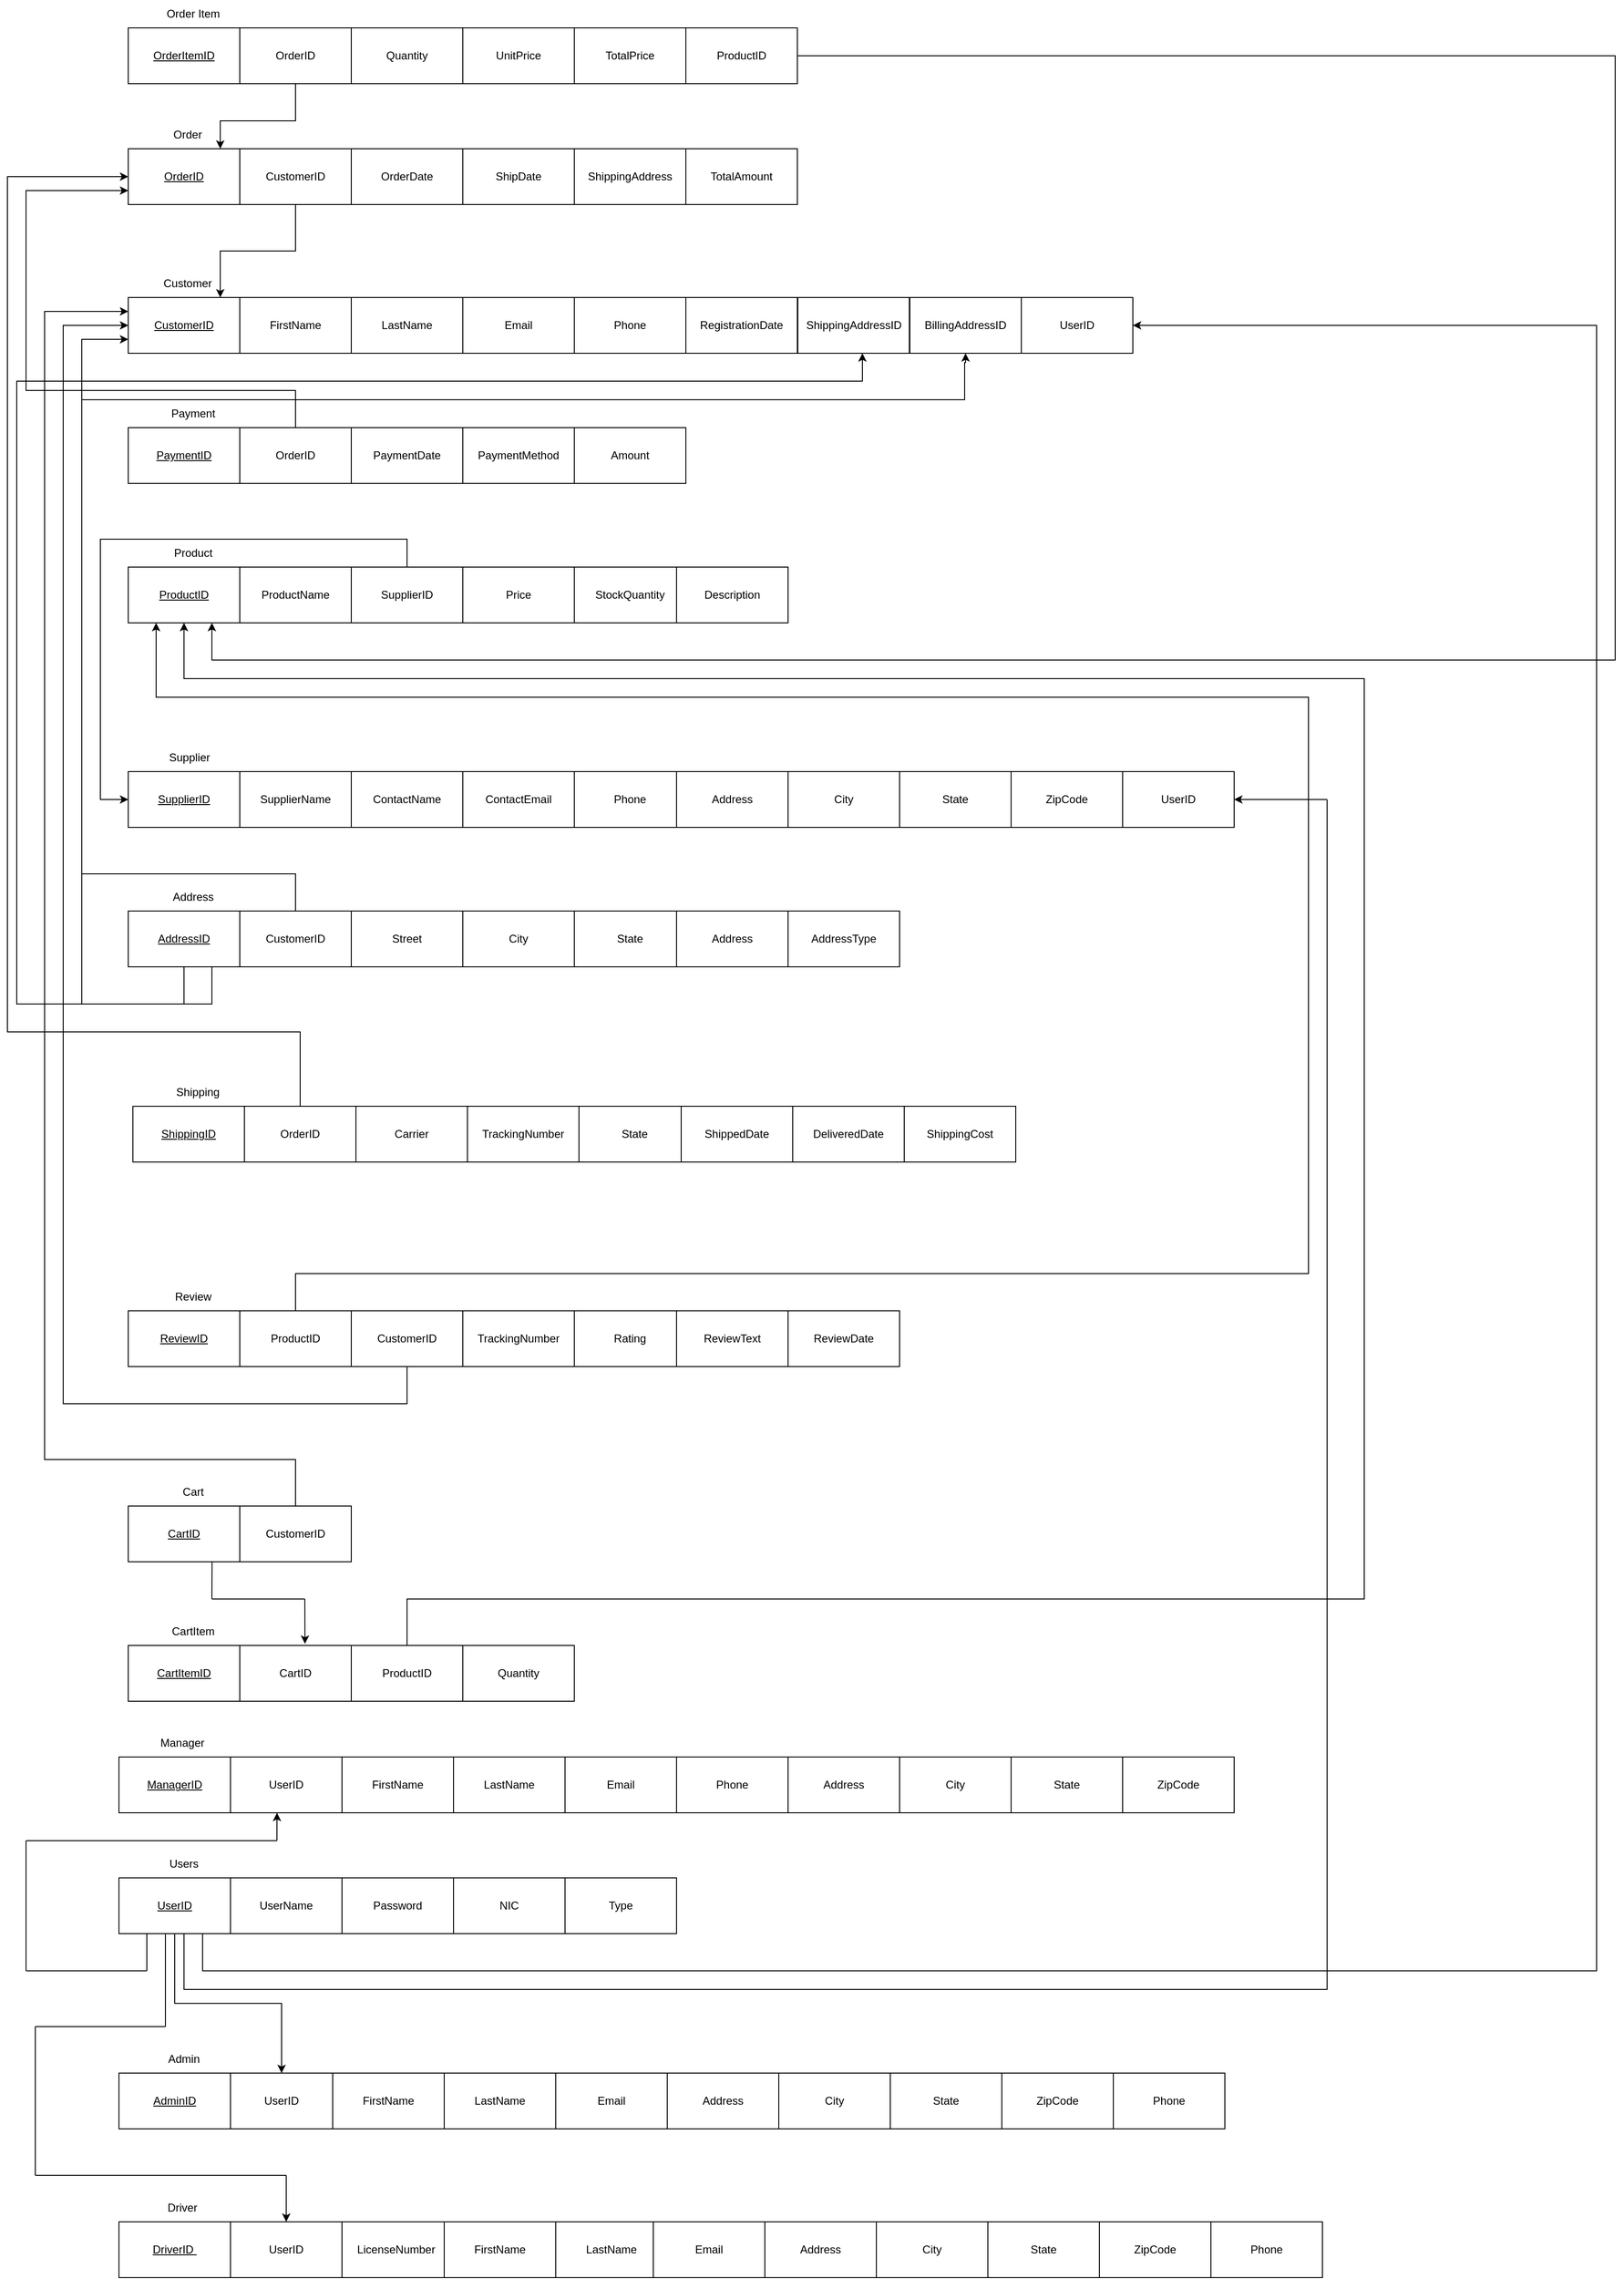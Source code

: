 <mxfile version="24.7.17">
  <diagram name="Page-1" id="BrCS6HJUZECceRCeI2QQ">
    <mxGraphModel dx="1793" dy="1045" grid="1" gridSize="10" guides="1" tooltips="1" connect="1" arrows="1" fold="1" page="1" pageScale="1" pageWidth="827" pageHeight="1169" math="0" shadow="0">
      <root>
        <mxCell id="0" />
        <mxCell id="1" parent="0" />
        <mxCell id="zJHnWX_HGWJEgs-mzoQP-1" value="" style="rounded=0;whiteSpace=wrap;" parent="1" vertex="1">
          <mxGeometry x="400" y="840" width="600" height="60" as="geometry" />
        </mxCell>
        <mxCell id="zJHnWX_HGWJEgs-mzoQP-2" value="PaymentID" style="rounded=0;whiteSpace=wrap;fontStyle=4" parent="1" vertex="1">
          <mxGeometry x="400" y="840" width="120" height="60" as="geometry" />
        </mxCell>
        <mxCell id="zJHnWX_HGWJEgs-mzoQP-3" value="OrderID" style="rounded=0;whiteSpace=wrap;" parent="1" vertex="1">
          <mxGeometry x="520" y="840" width="120" height="60" as="geometry" />
        </mxCell>
        <mxCell id="zJHnWX_HGWJEgs-mzoQP-4" value="PaymentDate" style="rounded=0;whiteSpace=wrap;" parent="1" vertex="1">
          <mxGeometry x="640" y="840" width="120" height="60" as="geometry" />
        </mxCell>
        <mxCell id="zJHnWX_HGWJEgs-mzoQP-5" value="" style="rounded=0;whiteSpace=wrap;" parent="1" vertex="1">
          <mxGeometry x="400" y="700" width="1080" height="60" as="geometry" />
        </mxCell>
        <mxCell id="zJHnWX_HGWJEgs-mzoQP-6" value="CustomerID" style="rounded=0;whiteSpace=wrap;fontStyle=4" parent="1" vertex="1">
          <mxGeometry x="400" y="700" width="120" height="60" as="geometry" />
        </mxCell>
        <mxCell id="zJHnWX_HGWJEgs-mzoQP-7" value="FirstName" style="rounded=0;whiteSpace=wrap;" parent="1" vertex="1">
          <mxGeometry x="520" y="700" width="120" height="60" as="geometry" />
        </mxCell>
        <mxCell id="zJHnWX_HGWJEgs-mzoQP-8" value="LastName" style="rounded=0;whiteSpace=wrap;" parent="1" vertex="1">
          <mxGeometry x="640" y="700" width="120" height="60" as="geometry" />
        </mxCell>
        <mxCell id="zJHnWX_HGWJEgs-mzoQP-9" value="Email" style="rounded=0;whiteSpace=wrap;" parent="1" vertex="1">
          <mxGeometry x="760" y="700" width="120" height="60" as="geometry" />
        </mxCell>
        <mxCell id="zJHnWX_HGWJEgs-mzoQP-10" value="Phone" style="rounded=0;whiteSpace=wrap;" parent="1" vertex="1">
          <mxGeometry x="880" y="700" width="120" height="60" as="geometry" />
        </mxCell>
        <mxCell id="zJHnWX_HGWJEgs-mzoQP-12" value="" style="rounded=0;whiteSpace=wrap;" parent="1" vertex="1">
          <mxGeometry x="400" y="540" width="720" height="60" as="geometry" />
        </mxCell>
        <mxCell id="OCCXAfOMI_q4GDs9s6VF-13" style="edgeStyle=orthogonalEdgeStyle;rounded=0;orthogonalLoop=1;jettySize=auto;html=1;exitX=0.5;exitY=0;exitDx=0;exitDy=0;entryX=0;entryY=0.75;entryDx=0;entryDy=0;" parent="1" source="zJHnWX_HGWJEgs-mzoQP-3" target="zJHnWX_HGWJEgs-mzoQP-13" edge="1">
          <mxGeometry relative="1" as="geometry">
            <Array as="points">
              <mxPoint x="580" y="800" />
              <mxPoint x="290" y="800" />
              <mxPoint x="290" y="585" />
            </Array>
          </mxGeometry>
        </mxCell>
        <mxCell id="zJHnWX_HGWJEgs-mzoQP-13" value="OrderID" style="rounded=0;whiteSpace=wrap;fontStyle=4" parent="1" vertex="1">
          <mxGeometry x="400" y="540" width="120" height="60" as="geometry" />
        </mxCell>
        <mxCell id="zJHnWX_HGWJEgs-mzoQP-14" value="CustomerID" style="rounded=0;whiteSpace=wrap;" parent="1" vertex="1">
          <mxGeometry x="520" y="540" width="120" height="60" as="geometry" />
        </mxCell>
        <mxCell id="zJHnWX_HGWJEgs-mzoQP-15" value="OrderDate" style="rounded=0;whiteSpace=wrap;" parent="1" vertex="1">
          <mxGeometry x="640" y="540" width="120" height="60" as="geometry" />
        </mxCell>
        <mxCell id="zJHnWX_HGWJEgs-mzoQP-16" value="ShipDate" style="rounded=0;whiteSpace=wrap;" parent="1" vertex="1">
          <mxGeometry x="760" y="540" width="120" height="60" as="geometry" />
        </mxCell>
        <mxCell id="zJHnWX_HGWJEgs-mzoQP-17" value="ShippingAddress" style="rounded=0;whiteSpace=wrap;" parent="1" vertex="1">
          <mxGeometry x="880" y="540" width="120" height="60" as="geometry" />
        </mxCell>
        <mxCell id="zJHnWX_HGWJEgs-mzoQP-18" value="TotalAmount" style="rounded=0;whiteSpace=wrap;" parent="1" vertex="1">
          <mxGeometry x="1000" y="540" width="120" height="60" as="geometry" />
        </mxCell>
        <mxCell id="zJHnWX_HGWJEgs-mzoQP-22" value="RegistrationDate" style="rounded=0;whiteSpace=wrap;" parent="1" vertex="1">
          <mxGeometry x="1000" y="700" width="120" height="60" as="geometry" />
        </mxCell>
        <mxCell id="zJHnWX_HGWJEgs-mzoQP-23" value="" style="rounded=0;whiteSpace=wrap;" parent="1" vertex="1">
          <mxGeometry x="400" y="410" width="720" height="60" as="geometry" />
        </mxCell>
        <mxCell id="zJHnWX_HGWJEgs-mzoQP-24" value="OrderItemID" style="rounded=0;strokeColor=default;fillColor=default;fontColor=default;whiteSpace=wrap;fontStyle=4" parent="1" vertex="1">
          <mxGeometry x="400" y="410" width="120" height="60" as="geometry" />
        </mxCell>
        <mxCell id="zJHnWX_HGWJEgs-mzoQP-25" value="OrderID" style="rounded=0;whiteSpace=wrap;" parent="1" vertex="1">
          <mxGeometry x="520" y="410" width="120" height="60" as="geometry" />
        </mxCell>
        <mxCell id="zJHnWX_HGWJEgs-mzoQP-26" value="Quantity" style="rounded=0;whiteSpace=wrap;" parent="1" vertex="1">
          <mxGeometry x="640" y="410" width="120" height="60" as="geometry" />
        </mxCell>
        <mxCell id="zJHnWX_HGWJEgs-mzoQP-27" value="UnitPrice" style="rounded=0;whiteSpace=wrap;" parent="1" vertex="1">
          <mxGeometry x="760" y="410" width="120" height="60" as="geometry" />
        </mxCell>
        <mxCell id="zJHnWX_HGWJEgs-mzoQP-28" value="TotalPrice" style="rounded=0;whiteSpace=wrap;" parent="1" vertex="1">
          <mxGeometry x="880" y="410" width="120" height="60" as="geometry" />
        </mxCell>
        <mxCell id="zJHnWX_HGWJEgs-mzoQP-30" value="ProductID" style="rounded=0;whiteSpace=wrap;" parent="1" vertex="1">
          <mxGeometry x="1000" y="410" width="120" height="60" as="geometry" />
        </mxCell>
        <mxCell id="zJHnWX_HGWJEgs-mzoQP-41" value="" style="rounded=0;whiteSpace=wrap;" parent="1" vertex="1">
          <mxGeometry x="400" y="990" width="710" height="60" as="geometry" />
        </mxCell>
        <mxCell id="OCCXAfOMI_q4GDs9s6VF-4" style="edgeStyle=orthogonalEdgeStyle;rounded=0;orthogonalLoop=1;jettySize=auto;html=1;exitX=0.5;exitY=0;exitDx=0;exitDy=0;entryX=0.25;entryY=1;entryDx=0;entryDy=0;" parent="1" source="-V-hL_aX8nEg9ctuCyiI-3" target="zJHnWX_HGWJEgs-mzoQP-42" edge="1">
          <mxGeometry relative="1" as="geometry">
            <Array as="points">
              <mxPoint x="580" y="1750" />
              <mxPoint x="1670" y="1750" />
              <mxPoint x="1670" y="1130" />
              <mxPoint x="430" y="1130" />
            </Array>
          </mxGeometry>
        </mxCell>
        <mxCell id="OCCXAfOMI_q4GDs9s6VF-5" style="edgeStyle=orthogonalEdgeStyle;rounded=0;orthogonalLoop=1;jettySize=auto;html=1;exitX=0.5;exitY=0;exitDx=0;exitDy=0;entryX=0.5;entryY=1;entryDx=0;entryDy=0;" parent="1" source="-V-hL_aX8nEg9ctuCyiI-37" target="zJHnWX_HGWJEgs-mzoQP-42" edge="1">
          <mxGeometry relative="1" as="geometry">
            <Array as="points">
              <mxPoint x="700" y="2100" />
              <mxPoint x="1730" y="2100" />
              <mxPoint x="1730" y="1110" />
              <mxPoint x="460" y="1110" />
            </Array>
          </mxGeometry>
        </mxCell>
        <mxCell id="OCCXAfOMI_q4GDs9s6VF-6" style="edgeStyle=orthogonalEdgeStyle;rounded=0;orthogonalLoop=1;jettySize=auto;html=1;exitX=1;exitY=0.5;exitDx=0;exitDy=0;entryX=0.75;entryY=1;entryDx=0;entryDy=0;" parent="1" source="zJHnWX_HGWJEgs-mzoQP-30" target="zJHnWX_HGWJEgs-mzoQP-42" edge="1">
          <mxGeometry relative="1" as="geometry">
            <Array as="points">
              <mxPoint x="2000" y="440" />
              <mxPoint x="2000" y="1090" />
              <mxPoint x="490" y="1090" />
            </Array>
          </mxGeometry>
        </mxCell>
        <mxCell id="zJHnWX_HGWJEgs-mzoQP-42" value="ProductID" style="rounded=0;whiteSpace=wrap;fontStyle=4" parent="1" vertex="1">
          <mxGeometry x="400" y="990" width="120" height="60" as="geometry" />
        </mxCell>
        <mxCell id="zJHnWX_HGWJEgs-mzoQP-43" value="ProductName" style="rounded=0;whiteSpace=wrap;" parent="1" vertex="1">
          <mxGeometry x="520" y="990" width="120" height="60" as="geometry" />
        </mxCell>
        <mxCell id="zJHnWX_HGWJEgs-mzoQP-44" value="SupplierID" style="rounded=0;whiteSpace=wrap;" parent="1" vertex="1">
          <mxGeometry x="640" y="990" width="120" height="60" as="geometry" />
        </mxCell>
        <mxCell id="zJHnWX_HGWJEgs-mzoQP-45" value="PaymentMethod" style="rounded=0;whiteSpace=wrap;" parent="1" vertex="1">
          <mxGeometry x="760" y="840" width="120" height="60" as="geometry" />
        </mxCell>
        <mxCell id="zJHnWX_HGWJEgs-mzoQP-46" value="Amount" style="rounded=0;whiteSpace=wrap;" parent="1" vertex="1">
          <mxGeometry x="880" y="840" width="120" height="60" as="geometry" />
        </mxCell>
        <mxCell id="zJHnWX_HGWJEgs-mzoQP-50" value="Price" style="rounded=0;whiteSpace=wrap;" parent="1" vertex="1">
          <mxGeometry x="760" y="990" width="120" height="60" as="geometry" />
        </mxCell>
        <mxCell id="zJHnWX_HGWJEgs-mzoQP-51" value="StockQuantity" style="rounded=0;whiteSpace=wrap;" parent="1" vertex="1">
          <mxGeometry x="880" y="990" width="120" height="60" as="geometry" />
        </mxCell>
        <mxCell id="zJHnWX_HGWJEgs-mzoQP-52" value="Description" style="rounded=0;whiteSpace=wrap;" parent="1" vertex="1">
          <mxGeometry x="990" y="990" width="120" height="60" as="geometry" />
        </mxCell>
        <mxCell id="zJHnWX_HGWJEgs-mzoQP-57" value="" style="rounded=0;whiteSpace=wrap;" parent="1" vertex="1">
          <mxGeometry x="400" y="1210" width="1190" height="60" as="geometry" />
        </mxCell>
        <mxCell id="zJHnWX_HGWJEgs-mzoQP-58" value="SupplierID" style="rounded=0;whiteSpace=wrap;fontStyle=4" parent="1" vertex="1">
          <mxGeometry x="400" y="1210" width="120" height="60" as="geometry" />
        </mxCell>
        <mxCell id="zJHnWX_HGWJEgs-mzoQP-59" value="SupplierName" style="rounded=0;whiteSpace=wrap;" parent="1" vertex="1">
          <mxGeometry x="520" y="1210" width="120" height="60" as="geometry" />
        </mxCell>
        <mxCell id="zJHnWX_HGWJEgs-mzoQP-60" value="ContactName" style="rounded=0;whiteSpace=wrap;" parent="1" vertex="1">
          <mxGeometry x="640" y="1210" width="120" height="60" as="geometry" />
        </mxCell>
        <mxCell id="zJHnWX_HGWJEgs-mzoQP-61" value="ContactEmail" style="rounded=0;whiteSpace=wrap;" parent="1" vertex="1">
          <mxGeometry x="760" y="1210" width="120" height="60" as="geometry" />
        </mxCell>
        <mxCell id="zJHnWX_HGWJEgs-mzoQP-62" value="Phone" style="rounded=0;whiteSpace=wrap;" parent="1" vertex="1">
          <mxGeometry x="880" y="1210" width="120" height="60" as="geometry" />
        </mxCell>
        <mxCell id="zJHnWX_HGWJEgs-mzoQP-63" value="Address" style="rounded=0;whiteSpace=wrap;" parent="1" vertex="1">
          <mxGeometry x="990" y="1210" width="120" height="60" as="geometry" />
        </mxCell>
        <mxCell id="zJHnWX_HGWJEgs-mzoQP-64" value="City" style="rounded=0;whiteSpace=wrap;" parent="1" vertex="1">
          <mxGeometry x="1110" y="1210" width="120" height="60" as="geometry" />
        </mxCell>
        <mxCell id="zJHnWX_HGWJEgs-mzoQP-65" value="State" style="rounded=0;whiteSpace=wrap;strokeColor=default;fillColor=default;" parent="1" vertex="1">
          <mxGeometry x="1230" y="1210" width="120" height="60" as="geometry" />
        </mxCell>
        <mxCell id="zJHnWX_HGWJEgs-mzoQP-66" value="ZipCode" style="rounded=0;whiteSpace=wrap;strokeColor=default;fillColor=default;" parent="1" vertex="1">
          <mxGeometry x="1350" y="1210" width="120" height="60" as="geometry" />
        </mxCell>
        <mxCell id="eU1-j15INiOvJGIhP0MD-1" value="Order Item" style="text;align=center;verticalAlign=middle;whiteSpace=wrap;rounded=0;" parent="1" vertex="1">
          <mxGeometry x="400" y="380" width="140" height="30" as="geometry" />
        </mxCell>
        <mxCell id="OCCXAfOMI_q4GDs9s6VF-8" style="edgeStyle=orthogonalEdgeStyle;rounded=0;orthogonalLoop=1;jettySize=auto;html=1;entryX=0.75;entryY=1;entryDx=0;entryDy=0;" parent="1" source="zJHnWX_HGWJEgs-mzoQP-25" target="eU1-j15INiOvJGIhP0MD-2" edge="1">
          <mxGeometry relative="1" as="geometry">
            <Array as="points">
              <mxPoint x="580" y="510" />
              <mxPoint x="499" y="510" />
            </Array>
          </mxGeometry>
        </mxCell>
        <mxCell id="eU1-j15INiOvJGIhP0MD-2" value="Order" style="text;align=center;verticalAlign=middle;whiteSpace=wrap;rounded=0;" parent="1" vertex="1">
          <mxGeometry x="394" y="510" width="140" height="30" as="geometry" />
        </mxCell>
        <mxCell id="OCCXAfOMI_q4GDs9s6VF-9" style="edgeStyle=orthogonalEdgeStyle;rounded=0;orthogonalLoop=1;jettySize=auto;html=1;exitX=0.5;exitY=1;exitDx=0;exitDy=0;entryX=0.75;entryY=1;entryDx=0;entryDy=0;" parent="1" source="zJHnWX_HGWJEgs-mzoQP-14" target="eU1-j15INiOvJGIhP0MD-3" edge="1">
          <mxGeometry relative="1" as="geometry">
            <Array as="points">
              <mxPoint x="580" y="650" />
              <mxPoint x="499" y="650" />
            </Array>
          </mxGeometry>
        </mxCell>
        <mxCell id="eU1-j15INiOvJGIhP0MD-3" value="Customer" style="text;align=center;verticalAlign=middle;whiteSpace=wrap;rounded=0;" parent="1" vertex="1">
          <mxGeometry x="394" y="670" width="140" height="30" as="geometry" />
        </mxCell>
        <mxCell id="eU1-j15INiOvJGIhP0MD-4" value="Payment" style="text;align=center;verticalAlign=middle;whiteSpace=wrap;rounded=0;" parent="1" vertex="1">
          <mxGeometry x="400" y="810" width="140" height="30" as="geometry" />
        </mxCell>
        <mxCell id="eU1-j15INiOvJGIhP0MD-5" value="Product" style="text;align=center;verticalAlign=middle;whiteSpace=wrap;rounded=0;" parent="1" vertex="1">
          <mxGeometry x="400" y="960" width="140" height="30" as="geometry" />
        </mxCell>
        <mxCell id="OCCXAfOMI_q4GDs9s6VF-7" style="edgeStyle=orthogonalEdgeStyle;rounded=0;orthogonalLoop=1;jettySize=auto;html=1;exitX=0.5;exitY=0;exitDx=0;exitDy=0;entryX=0;entryY=0.5;entryDx=0;entryDy=0;" parent="1" source="zJHnWX_HGWJEgs-mzoQP-44" target="zJHnWX_HGWJEgs-mzoQP-58" edge="1">
          <mxGeometry relative="1" as="geometry">
            <Array as="points">
              <mxPoint x="700" y="960" />
              <mxPoint x="370" y="960" />
              <mxPoint x="370" y="1240" />
            </Array>
          </mxGeometry>
        </mxCell>
        <mxCell id="eU1-j15INiOvJGIhP0MD-6" value="Supplier" style="text;align=center;verticalAlign=middle;whiteSpace=wrap;rounded=0;" parent="1" vertex="1">
          <mxGeometry x="396" y="1180" width="140" height="30" as="geometry" />
        </mxCell>
        <mxCell id="kXorW0ai4-YD0W7__TPv-1" value="ShippingAddressID" style="rounded=0;whiteSpace=wrap;" parent="1" vertex="1">
          <mxGeometry x="1120.5" y="700" width="120" height="60" as="geometry" />
        </mxCell>
        <mxCell id="kXorW0ai4-YD0W7__TPv-2" value="BillingAddressID" style="rounded=0;whiteSpace=wrap;" parent="1" vertex="1">
          <mxGeometry x="1241" y="700" width="120" height="60" as="geometry" />
        </mxCell>
        <mxCell id="kXorW0ai4-YD0W7__TPv-3" value="" style="rounded=0;whiteSpace=wrap;" parent="1" vertex="1">
          <mxGeometry x="400" y="1360" width="830" height="60" as="geometry" />
        </mxCell>
        <mxCell id="kXorW0ai4-YD0W7__TPv-4" value="AddressID" style="rounded=0;whiteSpace=wrap;fontStyle=4" parent="1" vertex="1">
          <mxGeometry x="400" y="1360" width="120" height="60" as="geometry" />
        </mxCell>
        <mxCell id="OCCXAfOMI_q4GDs9s6VF-12" style="edgeStyle=orthogonalEdgeStyle;rounded=0;orthogonalLoop=1;jettySize=auto;html=1;exitX=0.5;exitY=0;exitDx=0;exitDy=0;entryX=0;entryY=0.75;entryDx=0;entryDy=0;" parent="1" source="kXorW0ai4-YD0W7__TPv-5" target="zJHnWX_HGWJEgs-mzoQP-6" edge="1">
          <mxGeometry relative="1" as="geometry">
            <mxPoint x="390" y="770" as="targetPoint" />
            <Array as="points">
              <mxPoint x="580" y="1320" />
              <mxPoint x="350" y="1320" />
              <mxPoint x="350" y="745" />
            </Array>
          </mxGeometry>
        </mxCell>
        <mxCell id="kXorW0ai4-YD0W7__TPv-5" value="CustomerID" style="rounded=0;whiteSpace=wrap;" parent="1" vertex="1">
          <mxGeometry x="520" y="1360" width="120" height="60" as="geometry" />
        </mxCell>
        <mxCell id="kXorW0ai4-YD0W7__TPv-6" value="Street" style="rounded=0;whiteSpace=wrap;" parent="1" vertex="1">
          <mxGeometry x="640" y="1360" width="120" height="60" as="geometry" />
        </mxCell>
        <mxCell id="kXorW0ai4-YD0W7__TPv-7" value="City" style="rounded=0;whiteSpace=wrap;" parent="1" vertex="1">
          <mxGeometry x="760" y="1360" width="120" height="60" as="geometry" />
        </mxCell>
        <mxCell id="kXorW0ai4-YD0W7__TPv-8" value="State" style="rounded=0;whiteSpace=wrap;" parent="1" vertex="1">
          <mxGeometry x="880" y="1360" width="120" height="60" as="geometry" />
        </mxCell>
        <mxCell id="kXorW0ai4-YD0W7__TPv-9" value="Address" style="rounded=0;whiteSpace=wrap;" parent="1" vertex="1">
          <mxGeometry x="990" y="1360" width="120" height="60" as="geometry" />
        </mxCell>
        <mxCell id="kXorW0ai4-YD0W7__TPv-10" value="AddressType" style="rounded=0;whiteSpace=wrap;" parent="1" vertex="1">
          <mxGeometry x="1110" y="1360" width="120" height="60" as="geometry" />
        </mxCell>
        <mxCell id="kXorW0ai4-YD0W7__TPv-13" value="Address" style="text;align=center;verticalAlign=middle;whiteSpace=wrap;rounded=0;" parent="1" vertex="1">
          <mxGeometry x="400" y="1330" width="140" height="30" as="geometry" />
        </mxCell>
        <mxCell id="kXorW0ai4-YD0W7__TPv-20" value="" style="rounded=0;whiteSpace=wrap;" parent="1" vertex="1">
          <mxGeometry x="405" y="1570" width="945" height="60" as="geometry" />
        </mxCell>
        <mxCell id="kXorW0ai4-YD0W7__TPv-21" value="ShippingID" style="rounded=0;whiteSpace=wrap;fontStyle=4" parent="1" vertex="1">
          <mxGeometry x="405" y="1570" width="120" height="60" as="geometry" />
        </mxCell>
        <mxCell id="OCCXAfOMI_q4GDs9s6VF-14" style="edgeStyle=orthogonalEdgeStyle;rounded=0;orthogonalLoop=1;jettySize=auto;html=1;exitX=0.5;exitY=0;exitDx=0;exitDy=0;entryX=0;entryY=0.5;entryDx=0;entryDy=0;" parent="1" source="kXorW0ai4-YD0W7__TPv-22" target="zJHnWX_HGWJEgs-mzoQP-13" edge="1">
          <mxGeometry relative="1" as="geometry">
            <Array as="points">
              <mxPoint x="585" y="1490" />
              <mxPoint x="270" y="1490" />
              <mxPoint x="270" y="570" />
            </Array>
          </mxGeometry>
        </mxCell>
        <mxCell id="kXorW0ai4-YD0W7__TPv-22" value="OrderID" style="rounded=0;whiteSpace=wrap;" parent="1" vertex="1">
          <mxGeometry x="525" y="1570" width="120" height="60" as="geometry" />
        </mxCell>
        <mxCell id="kXorW0ai4-YD0W7__TPv-23" value="Carrier" style="rounded=0;whiteSpace=wrap;" parent="1" vertex="1">
          <mxGeometry x="645" y="1570" width="120" height="60" as="geometry" />
        </mxCell>
        <mxCell id="kXorW0ai4-YD0W7__TPv-24" value="TrackingNumber" style="rounded=0;whiteSpace=wrap;" parent="1" vertex="1">
          <mxGeometry x="765" y="1570" width="120" height="60" as="geometry" />
        </mxCell>
        <mxCell id="kXorW0ai4-YD0W7__TPv-25" value="State" style="rounded=0;whiteSpace=wrap;" parent="1" vertex="1">
          <mxGeometry x="885" y="1570" width="120" height="60" as="geometry" />
        </mxCell>
        <mxCell id="kXorW0ai4-YD0W7__TPv-26" value="ShippedDate" style="rounded=0;whiteSpace=wrap;" parent="1" vertex="1">
          <mxGeometry x="995" y="1570" width="120" height="60" as="geometry" />
        </mxCell>
        <mxCell id="kXorW0ai4-YD0W7__TPv-27" value="DeliveredDate" style="rounded=0;whiteSpace=wrap;" parent="1" vertex="1">
          <mxGeometry x="1115" y="1570" width="120" height="60" as="geometry" />
        </mxCell>
        <mxCell id="kXorW0ai4-YD0W7__TPv-28" value="Shipping" style="text;align=center;verticalAlign=middle;whiteSpace=wrap;rounded=0;" parent="1" vertex="1">
          <mxGeometry x="405" y="1540" width="140" height="30" as="geometry" />
        </mxCell>
        <mxCell id="kXorW0ai4-YD0W7__TPv-29" value="ShippingCost" style="rounded=0;whiteSpace=wrap;" parent="1" vertex="1">
          <mxGeometry x="1235" y="1570" width="120" height="60" as="geometry" />
        </mxCell>
        <mxCell id="-V-hL_aX8nEg9ctuCyiI-1" value="" style="rounded=0;whiteSpace=wrap;" parent="1" vertex="1">
          <mxGeometry x="400" y="1790" width="830" height="60" as="geometry" />
        </mxCell>
        <mxCell id="-V-hL_aX8nEg9ctuCyiI-2" value="ReviewID" style="rounded=0;whiteSpace=wrap;fontStyle=4" parent="1" vertex="1">
          <mxGeometry x="400" y="1790" width="120" height="60" as="geometry" />
        </mxCell>
        <mxCell id="-V-hL_aX8nEg9ctuCyiI-3" value="ProductID" style="rounded=0;whiteSpace=wrap;" parent="1" vertex="1">
          <mxGeometry x="520" y="1790" width="120" height="60" as="geometry" />
        </mxCell>
        <mxCell id="-V-hL_aX8nEg9ctuCyiI-4" value="CustomerID" style="rounded=0;whiteSpace=wrap;" parent="1" vertex="1">
          <mxGeometry x="640" y="1790" width="120" height="60" as="geometry" />
        </mxCell>
        <mxCell id="-V-hL_aX8nEg9ctuCyiI-5" value="TrackingNumber" style="rounded=0;whiteSpace=wrap;" parent="1" vertex="1">
          <mxGeometry x="760" y="1790" width="120" height="60" as="geometry" />
        </mxCell>
        <mxCell id="-V-hL_aX8nEg9ctuCyiI-6" value="Rating" style="rounded=0;whiteSpace=wrap;" parent="1" vertex="1">
          <mxGeometry x="880" y="1790" width="120" height="60" as="geometry" />
        </mxCell>
        <mxCell id="-V-hL_aX8nEg9ctuCyiI-7" value="ReviewText" style="rounded=0;whiteSpace=wrap;" parent="1" vertex="1">
          <mxGeometry x="990" y="1790" width="120" height="60" as="geometry" />
        </mxCell>
        <mxCell id="-V-hL_aX8nEg9ctuCyiI-8" value="ReviewDate" style="rounded=0;whiteSpace=wrap;" parent="1" vertex="1">
          <mxGeometry x="1110" y="1790" width="120" height="60" as="geometry" />
        </mxCell>
        <mxCell id="-V-hL_aX8nEg9ctuCyiI-9" value="Review" style="text;align=center;verticalAlign=middle;whiteSpace=wrap;rounded=0;" parent="1" vertex="1">
          <mxGeometry x="400" y="1760" width="140" height="30" as="geometry" />
        </mxCell>
        <mxCell id="-V-hL_aX8nEg9ctuCyiI-23" value="" style="rounded=0;whiteSpace=wrap;" parent="1" vertex="1">
          <mxGeometry x="400" y="2000" width="240" height="60" as="geometry" />
        </mxCell>
        <mxCell id="-V-hL_aX8nEg9ctuCyiI-24" value="CartID" style="rounded=0;whiteSpace=wrap;fontStyle=4" parent="1" vertex="1">
          <mxGeometry x="400" y="2000" width="120" height="60" as="geometry" />
        </mxCell>
        <mxCell id="OCCXAfOMI_q4GDs9s6VF-10" style="edgeStyle=orthogonalEdgeStyle;rounded=0;orthogonalLoop=1;jettySize=auto;html=1;exitX=0.5;exitY=0;exitDx=0;exitDy=0;entryX=0;entryY=0.25;entryDx=0;entryDy=0;" parent="1" source="-V-hL_aX8nEg9ctuCyiI-25" target="zJHnWX_HGWJEgs-mzoQP-6" edge="1">
          <mxGeometry relative="1" as="geometry">
            <mxPoint x="340" y="700" as="targetPoint" />
            <Array as="points">
              <mxPoint x="580" y="1950" />
              <mxPoint x="310" y="1950" />
              <mxPoint x="310" y="715" />
            </Array>
          </mxGeometry>
        </mxCell>
        <mxCell id="-V-hL_aX8nEg9ctuCyiI-25" value="CustomerID" style="rounded=0;whiteSpace=wrap;" parent="1" vertex="1">
          <mxGeometry x="520" y="2000" width="120" height="60" as="geometry" />
        </mxCell>
        <mxCell id="-V-hL_aX8nEg9ctuCyiI-31" value="Cart" style="text;align=center;verticalAlign=middle;whiteSpace=wrap;rounded=0;" parent="1" vertex="1">
          <mxGeometry x="400" y="1970" width="140" height="30" as="geometry" />
        </mxCell>
        <mxCell id="-V-hL_aX8nEg9ctuCyiI-33" value="" style="rounded=0;whiteSpace=wrap;" parent="1" vertex="1">
          <mxGeometry x="400" y="2150" width="480" height="60" as="geometry" />
        </mxCell>
        <mxCell id="-V-hL_aX8nEg9ctuCyiI-34" value="CartItemID" style="rounded=0;whiteSpace=wrap;fontStyle=4" parent="1" vertex="1">
          <mxGeometry x="400" y="2150" width="120" height="60" as="geometry" />
        </mxCell>
        <mxCell id="-V-hL_aX8nEg9ctuCyiI-35" value="CartID" style="rounded=0;whiteSpace=wrap;" parent="1" vertex="1">
          <mxGeometry x="520" y="2150" width="120" height="60" as="geometry" />
        </mxCell>
        <mxCell id="-V-hL_aX8nEg9ctuCyiI-36" value="CartItem" style="text;align=center;verticalAlign=middle;whiteSpace=wrap;rounded=0;" parent="1" vertex="1">
          <mxGeometry x="400" y="2120" width="140" height="30" as="geometry" />
        </mxCell>
        <mxCell id="-V-hL_aX8nEg9ctuCyiI-37" value="ProductID" style="rounded=0;whiteSpace=wrap;" parent="1" vertex="1">
          <mxGeometry x="640" y="2150" width="120" height="60" as="geometry" />
        </mxCell>
        <mxCell id="-V-hL_aX8nEg9ctuCyiI-38" value="Quantity" style="rounded=0;whiteSpace=wrap;" parent="1" vertex="1">
          <mxGeometry x="760" y="2150" width="120" height="60" as="geometry" />
        </mxCell>
        <mxCell id="-V-hL_aX8nEg9ctuCyiI-45" value="" style="endArrow=none;rounded=0;entryX=0.693;entryY=1.044;entryDx=0;entryDy=0;entryPerimeter=0;" parent="1" edge="1">
          <mxGeometry width="50" height="50" relative="1" as="geometry">
            <mxPoint x="490" y="2100" as="sourcePoint" />
            <mxPoint x="490.16" y="2060" as="targetPoint" />
          </mxGeometry>
        </mxCell>
        <mxCell id="-V-hL_aX8nEg9ctuCyiI-46" value="" style="endArrow=none;rounded=0;" parent="1" edge="1">
          <mxGeometry width="50" height="50" relative="1" as="geometry">
            <mxPoint x="490" y="2100" as="sourcePoint" />
            <mxPoint x="590" y="2100" as="targetPoint" />
          </mxGeometry>
        </mxCell>
        <mxCell id="-V-hL_aX8nEg9ctuCyiI-47" value="" style="endArrow=classic;rounded=0;entryX=0.618;entryY=-0.03;entryDx=0;entryDy=0;entryPerimeter=0;" parent="1" edge="1">
          <mxGeometry width="50" height="50" relative="1" as="geometry">
            <mxPoint x="590" y="2100" as="sourcePoint" />
            <mxPoint x="590.16" y="2148.2" as="targetPoint" />
          </mxGeometry>
        </mxCell>
        <mxCell id="LYuZhgR_EoxWv6UKxuFj-1" value="" style="rounded=0;whiteSpace=wrap;" parent="1" vertex="1">
          <mxGeometry x="390" y="2400" width="600" height="60" as="geometry" />
        </mxCell>
        <mxCell id="OCCXAfOMI_q4GDs9s6VF-1" style="edgeStyle=orthogonalEdgeStyle;rounded=0;orthogonalLoop=1;jettySize=auto;html=1;exitX=0.5;exitY=0;exitDx=0;exitDy=0;entryX=0.5;entryY=1;entryDx=0;entryDy=0;endArrow=none;endFill=0;startArrow=classic;startFill=1;" parent="1" source="LYuZhgR_EoxWv6UKxuFj-18" target="LYuZhgR_EoxWv6UKxuFj-2" edge="1">
          <mxGeometry relative="1" as="geometry" />
        </mxCell>
        <mxCell id="OCCXAfOMI_q4GDs9s6VF-2" style="edgeStyle=orthogonalEdgeStyle;rounded=0;orthogonalLoop=1;jettySize=auto;html=1;exitX=1;exitY=0.5;exitDx=0;exitDy=0;entryX=0.75;entryY=1;entryDx=0;entryDy=0;endArrow=none;endFill=0;startArrow=classic;startFill=1;" parent="1" source="deXC7BnQ1RghemhuzCMD-6" target="LYuZhgR_EoxWv6UKxuFj-2" edge="1">
          <mxGeometry relative="1" as="geometry">
            <mxPoint x="1960" y="730.0" as="sourcePoint" />
            <Array as="points">
              <mxPoint x="1980" y="730" />
              <mxPoint x="1980" y="2500" />
              <mxPoint x="480" y="2500" />
            </Array>
          </mxGeometry>
        </mxCell>
        <mxCell id="LYuZhgR_EoxWv6UKxuFj-2" value="UserID" style="rounded=0;whiteSpace=wrap;fontStyle=4" parent="1" vertex="1">
          <mxGeometry x="390" y="2400" width="120" height="60" as="geometry" />
        </mxCell>
        <mxCell id="LYuZhgR_EoxWv6UKxuFj-4" value="Users" style="text;align=center;verticalAlign=middle;whiteSpace=wrap;rounded=0;" parent="1" vertex="1">
          <mxGeometry x="390" y="2370" width="140" height="30" as="geometry" />
        </mxCell>
        <mxCell id="LYuZhgR_EoxWv6UKxuFj-6" value="UserName" style="rounded=0;whiteSpace=wrap;" parent="1" vertex="1">
          <mxGeometry x="510" y="2400" width="120" height="60" as="geometry" />
        </mxCell>
        <mxCell id="LYuZhgR_EoxWv6UKxuFj-9" value="Password" style="rounded=0;whiteSpace=wrap;" parent="1" vertex="1">
          <mxGeometry x="630" y="2400" width="120" height="60" as="geometry" />
        </mxCell>
        <mxCell id="LYuZhgR_EoxWv6UKxuFj-10" value="NIC" style="rounded=0;whiteSpace=wrap;" parent="1" vertex="1">
          <mxGeometry x="750" y="2400" width="120" height="60" as="geometry" />
        </mxCell>
        <mxCell id="LYuZhgR_EoxWv6UKxuFj-11" value="Type" style="rounded=0;whiteSpace=wrap;" parent="1" vertex="1">
          <mxGeometry x="870" y="2400" width="120" height="60" as="geometry" />
        </mxCell>
        <mxCell id="LYuZhgR_EoxWv6UKxuFj-16" value="" style="rounded=0;whiteSpace=wrap;" parent="1" vertex="1">
          <mxGeometry x="390" y="2610" width="1190" height="60" as="geometry" />
        </mxCell>
        <mxCell id="LYuZhgR_EoxWv6UKxuFj-17" value="AdminID" style="rounded=0;whiteSpace=wrap;fontStyle=4" parent="1" vertex="1">
          <mxGeometry x="390" y="2610" width="120" height="60" as="geometry" />
        </mxCell>
        <mxCell id="LYuZhgR_EoxWv6UKxuFj-18" value="UserID" style="rounded=0;whiteSpace=wrap;" parent="1" vertex="1">
          <mxGeometry x="510" y="2610" width="110" height="60" as="geometry" />
        </mxCell>
        <mxCell id="LYuZhgR_EoxWv6UKxuFj-19" value="Admin" style="text;align=center;verticalAlign=middle;whiteSpace=wrap;rounded=0;" parent="1" vertex="1">
          <mxGeometry x="390" y="2580" width="140" height="30" as="geometry" />
        </mxCell>
        <mxCell id="OCCXAfOMI_q4GDs9s6VF-11" style="edgeStyle=orthogonalEdgeStyle;rounded=0;orthogonalLoop=1;jettySize=auto;html=1;exitX=0.5;exitY=1;exitDx=0;exitDy=0;entryX=0;entryY=0.5;entryDx=0;entryDy=0;" parent="1" source="-V-hL_aX8nEg9ctuCyiI-4" target="zJHnWX_HGWJEgs-mzoQP-6" edge="1">
          <mxGeometry relative="1" as="geometry">
            <Array as="points">
              <mxPoint x="700" y="1890" />
              <mxPoint x="330" y="1890" />
              <mxPoint x="330" y="730" />
            </Array>
          </mxGeometry>
        </mxCell>
        <mxCell id="61mFYGXQ4aqwpO8kk8qC-1" value="" style="rounded=0;whiteSpace=wrap;" parent="1" vertex="1">
          <mxGeometry x="390" y="2270" width="1200" height="60" as="geometry" />
        </mxCell>
        <mxCell id="61mFYGXQ4aqwpO8kk8qC-2" value="ManagerID" style="rounded=0;whiteSpace=wrap;fontStyle=4" parent="1" vertex="1">
          <mxGeometry x="390" y="2270" width="120" height="60" as="geometry" />
        </mxCell>
        <mxCell id="61mFYGXQ4aqwpO8kk8qC-3" value="UserID" style="rounded=0;whiteSpace=wrap;" parent="1" vertex="1">
          <mxGeometry x="510" y="2270" width="120" height="60" as="geometry" />
        </mxCell>
        <mxCell id="61mFYGXQ4aqwpO8kk8qC-4" value="Manager " style="text;align=center;verticalAlign=middle;whiteSpace=wrap;rounded=0;" parent="1" vertex="1">
          <mxGeometry x="390" y="2240" width="140" height="30" as="geometry" />
        </mxCell>
        <mxCell id="61mFYGXQ4aqwpO8kk8qC-5" value="" style="rounded=0;whiteSpace=wrap;" parent="1" vertex="1">
          <mxGeometry x="390" y="2770" width="1290" height="60" as="geometry" />
        </mxCell>
        <mxCell id="61mFYGXQ4aqwpO8kk8qC-6" value="DriverID " style="rounded=0;whiteSpace=wrap;fontStyle=4" parent="1" vertex="1">
          <mxGeometry x="390" y="2770" width="120" height="60" as="geometry" />
        </mxCell>
        <mxCell id="61mFYGXQ4aqwpO8kk8qC-7" value="UserID" style="rounded=0;whiteSpace=wrap;" parent="1" vertex="1">
          <mxGeometry x="510" y="2770" width="120" height="60" as="geometry" />
        </mxCell>
        <mxCell id="61mFYGXQ4aqwpO8kk8qC-8" value="Driver " style="text;align=center;verticalAlign=middle;whiteSpace=wrap;rounded=0;" parent="1" vertex="1">
          <mxGeometry x="390" y="2740" width="140" height="30" as="geometry" />
        </mxCell>
        <mxCell id="61mFYGXQ4aqwpO8kk8qC-9" value="LicenseNumber " style="rounded=0;whiteSpace=wrap;" parent="1" vertex="1">
          <mxGeometry x="630" y="2770" width="120" height="60" as="geometry" />
        </mxCell>
        <mxCell id="61mFYGXQ4aqwpO8kk8qC-11" value="" style="endArrow=none;html=1;rounded=0;exitX=0.417;exitY=1;exitDx=0;exitDy=0;exitPerimeter=0;endFill=0;startArrow=classic;startFill=1;" parent="1" source="61mFYGXQ4aqwpO8kk8qC-3" edge="1">
          <mxGeometry width="50" height="50" relative="1" as="geometry">
            <mxPoint x="740" y="2350" as="sourcePoint" />
            <mxPoint x="560" y="2360" as="targetPoint" />
          </mxGeometry>
        </mxCell>
        <mxCell id="61mFYGXQ4aqwpO8kk8qC-12" value="" style="endArrow=none;html=1;rounded=0;" parent="1" edge="1">
          <mxGeometry width="50" height="50" relative="1" as="geometry">
            <mxPoint x="290" y="2360" as="sourcePoint" />
            <mxPoint x="560" y="2360" as="targetPoint" />
          </mxGeometry>
        </mxCell>
        <mxCell id="61mFYGXQ4aqwpO8kk8qC-13" value="" style="endArrow=none;html=1;rounded=0;endFill=0;" parent="1" edge="1">
          <mxGeometry width="50" height="50" relative="1" as="geometry">
            <mxPoint x="290" y="2360" as="sourcePoint" />
            <mxPoint x="290" y="2500" as="targetPoint" />
          </mxGeometry>
        </mxCell>
        <mxCell id="61mFYGXQ4aqwpO8kk8qC-14" value="" style="endArrow=none;html=1;rounded=0;" parent="1" edge="1">
          <mxGeometry width="50" height="50" relative="1" as="geometry">
            <mxPoint x="290" y="2500" as="sourcePoint" />
            <mxPoint x="420" y="2500" as="targetPoint" />
          </mxGeometry>
        </mxCell>
        <mxCell id="61mFYGXQ4aqwpO8kk8qC-15" value="" style="endArrow=none;html=1;rounded=0;entryX=0.25;entryY=1;entryDx=0;entryDy=0;endFill=0;" parent="1" target="LYuZhgR_EoxWv6UKxuFj-2" edge="1">
          <mxGeometry width="50" height="50" relative="1" as="geometry">
            <mxPoint x="420" y="2500" as="sourcePoint" />
            <mxPoint x="330" y="2560" as="targetPoint" />
          </mxGeometry>
        </mxCell>
        <mxCell id="61mFYGXQ4aqwpO8kk8qC-17" value="" style="endArrow=none;html=1;rounded=0;exitX=0.5;exitY=0;exitDx=0;exitDy=0;startArrow=classic;startFill=1;" parent="1" source="61mFYGXQ4aqwpO8kk8qC-7" edge="1">
          <mxGeometry width="50" height="50" relative="1" as="geometry">
            <mxPoint x="570" y="2760" as="sourcePoint" />
            <mxPoint x="570" y="2720" as="targetPoint" />
          </mxGeometry>
        </mxCell>
        <mxCell id="61mFYGXQ4aqwpO8kk8qC-18" value="" style="endArrow=none;html=1;rounded=0;" parent="1" edge="1">
          <mxGeometry width="50" height="50" relative="1" as="geometry">
            <mxPoint x="300" y="2720" as="sourcePoint" />
            <mxPoint x="570" y="2720" as="targetPoint" />
          </mxGeometry>
        </mxCell>
        <mxCell id="61mFYGXQ4aqwpO8kk8qC-19" value="" style="endArrow=none;html=1;rounded=0;" parent="1" edge="1">
          <mxGeometry width="50" height="50" relative="1" as="geometry">
            <mxPoint x="300" y="2720" as="sourcePoint" />
            <mxPoint x="300" y="2560" as="targetPoint" />
          </mxGeometry>
        </mxCell>
        <mxCell id="61mFYGXQ4aqwpO8kk8qC-20" value="" style="endArrow=none;html=1;rounded=0;" parent="1" edge="1">
          <mxGeometry width="50" height="50" relative="1" as="geometry">
            <mxPoint x="300" y="2560" as="sourcePoint" />
            <mxPoint x="440" y="2560" as="targetPoint" />
          </mxGeometry>
        </mxCell>
        <mxCell id="61mFYGXQ4aqwpO8kk8qC-21" value="" style="endArrow=none;html=1;rounded=0;endFill=0;" parent="1" edge="1">
          <mxGeometry width="50" height="50" relative="1" as="geometry">
            <mxPoint x="440" y="2560" as="sourcePoint" />
            <mxPoint x="440" y="2460" as="targetPoint" />
          </mxGeometry>
        </mxCell>
        <mxCell id="deXC7BnQ1RghemhuzCMD-2" value="UserID" style="rounded=0;whiteSpace=wrap;strokeColor=default;fillColor=default;" parent="1" vertex="1">
          <mxGeometry x="1470" y="1210" width="120" height="60" as="geometry" />
        </mxCell>
        <mxCell id="deXC7BnQ1RghemhuzCMD-5" value="" style="endArrow=none;html=1;rounded=0;endFill=0;" parent="1" edge="1">
          <mxGeometry width="50" height="50" relative="1" as="geometry">
            <mxPoint x="460" y="2470" as="sourcePoint" />
            <mxPoint x="1690" y="1240" as="targetPoint" />
            <Array as="points">
              <mxPoint x="460" y="2460" />
              <mxPoint x="460" y="2520" />
              <mxPoint x="930" y="2520" />
              <mxPoint x="1400" y="2520" />
              <mxPoint x="1470" y="2520" />
              <mxPoint x="1570" y="2520" />
              <mxPoint x="1690" y="2520" />
            </Array>
          </mxGeometry>
        </mxCell>
        <mxCell id="deXC7BnQ1RghemhuzCMD-6" value="UserID" style="rounded=0;whiteSpace=wrap;" parent="1" vertex="1">
          <mxGeometry x="1361" y="700" width="120" height="60" as="geometry" />
        </mxCell>
        <mxCell id="nrHz2nSnvvdv9US8tgjx-1" style="edgeStyle=orthogonalEdgeStyle;rounded=0;orthogonalLoop=1;jettySize=auto;html=1;exitX=0.5;exitY=1;exitDx=0;exitDy=0;endArrow=classic;endFill=1;startArrow=none;startFill=0;" parent="1" source="kXorW0ai4-YD0W7__TPv-4" edge="1">
          <mxGeometry relative="1" as="geometry">
            <mxPoint x="1190" y="760" as="targetPoint" />
            <Array as="points">
              <mxPoint x="460" y="1460" />
              <mxPoint x="280" y="1460" />
              <mxPoint x="280" y="790" />
              <mxPoint x="1190" y="790" />
              <mxPoint x="1190" y="760" />
            </Array>
            <mxPoint x="870" y="1460" as="sourcePoint" />
          </mxGeometry>
        </mxCell>
        <mxCell id="nrHz2nSnvvdv9US8tgjx-2" style="edgeStyle=orthogonalEdgeStyle;rounded=0;orthogonalLoop=1;jettySize=auto;html=1;exitX=0.5;exitY=1;exitDx=0;exitDy=0;endArrow=classic;endFill=1;startArrow=none;startFill=0;entryX=0.5;entryY=1;entryDx=0;entryDy=0;" parent="1" target="kXorW0ai4-YD0W7__TPv-2" edge="1">
          <mxGeometry relative="1" as="geometry">
            <mxPoint x="1300" y="770" as="targetPoint" />
            <Array as="points">
              <mxPoint x="490" y="1420" />
              <mxPoint x="490" y="1460" />
              <mxPoint x="350" y="1460" />
              <mxPoint x="350" y="810" />
              <mxPoint x="1300" y="810" />
              <mxPoint x="1300" y="770" />
              <mxPoint x="1301" y="770" />
            </Array>
            <mxPoint x="529.91" y="1420" as="sourcePoint" />
          </mxGeometry>
        </mxCell>
        <mxCell id="nrHz2nSnvvdv9US8tgjx-3" value="FirstName" style="rounded=0;whiteSpace=wrap;" parent="1" vertex="1">
          <mxGeometry x="620" y="2610" width="120" height="60" as="geometry" />
        </mxCell>
        <mxCell id="nrHz2nSnvvdv9US8tgjx-4" value="LastName" style="rounded=0;whiteSpace=wrap;" parent="1" vertex="1">
          <mxGeometry x="740" y="2610" width="120" height="60" as="geometry" />
        </mxCell>
        <mxCell id="nrHz2nSnvvdv9US8tgjx-5" value="Email" style="rounded=0;whiteSpace=wrap;" parent="1" vertex="1">
          <mxGeometry x="860" y="2610" width="120" height="60" as="geometry" />
        </mxCell>
        <mxCell id="nrHz2nSnvvdv9US8tgjx-6" value="Phone" style="rounded=0;whiteSpace=wrap;" parent="1" vertex="1">
          <mxGeometry x="1460" y="2610" width="120" height="60" as="geometry" />
        </mxCell>
        <mxCell id="nrHz2nSnvvdv9US8tgjx-7" value="FirstName" style="rounded=0;whiteSpace=wrap;" parent="1" vertex="1">
          <mxGeometry x="740" y="2770" width="120" height="60" as="geometry" />
        </mxCell>
        <mxCell id="nrHz2nSnvvdv9US8tgjx-8" value="LastName" style="rounded=0;whiteSpace=wrap;" parent="1" vertex="1">
          <mxGeometry x="860" y="2770" width="120" height="60" as="geometry" />
        </mxCell>
        <mxCell id="nrHz2nSnvvdv9US8tgjx-9" value="Email" style="rounded=0;whiteSpace=wrap;" parent="1" vertex="1">
          <mxGeometry x="965" y="2770" width="120" height="60" as="geometry" />
        </mxCell>
        <mxCell id="nrHz2nSnvvdv9US8tgjx-10" value="Phone" style="rounded=0;whiteSpace=wrap;" parent="1" vertex="1">
          <mxGeometry x="1565" y="2770" width="120" height="60" as="geometry" />
        </mxCell>
        <mxCell id="nrHz2nSnvvdv9US8tgjx-11" value="FirstName" style="rounded=0;whiteSpace=wrap;" parent="1" vertex="1">
          <mxGeometry x="630" y="2270" width="120" height="60" as="geometry" />
        </mxCell>
        <mxCell id="nrHz2nSnvvdv9US8tgjx-12" value="LastName" style="rounded=0;whiteSpace=wrap;" parent="1" vertex="1">
          <mxGeometry x="750" y="2270" width="120" height="60" as="geometry" />
        </mxCell>
        <mxCell id="nrHz2nSnvvdv9US8tgjx-13" value="Email" style="rounded=0;whiteSpace=wrap;" parent="1" vertex="1">
          <mxGeometry x="870" y="2270" width="120" height="60" as="geometry" />
        </mxCell>
        <mxCell id="nrHz2nSnvvdv9US8tgjx-14" value="Phone" style="rounded=0;whiteSpace=wrap;" parent="1" vertex="1">
          <mxGeometry x="990" y="2270" width="120" height="60" as="geometry" />
        </mxCell>
        <mxCell id="LId8riZQJVLqBGcaRWk7-1" value="Address" style="rounded=0;whiteSpace=wrap;" vertex="1" parent="1">
          <mxGeometry x="1110" y="2270" width="120" height="60" as="geometry" />
        </mxCell>
        <mxCell id="LId8riZQJVLqBGcaRWk7-2" value="City" style="rounded=0;whiteSpace=wrap;" vertex="1" parent="1">
          <mxGeometry x="1230" y="2270" width="120" height="60" as="geometry" />
        </mxCell>
        <mxCell id="LId8riZQJVLqBGcaRWk7-3" value="State" style="rounded=0;whiteSpace=wrap;strokeColor=default;fillColor=default;" vertex="1" parent="1">
          <mxGeometry x="1350" y="2270" width="120" height="60" as="geometry" />
        </mxCell>
        <mxCell id="LId8riZQJVLqBGcaRWk7-4" value="ZipCode" style="rounded=0;whiteSpace=wrap;strokeColor=default;fillColor=default;" vertex="1" parent="1">
          <mxGeometry x="1470" y="2270" width="120" height="60" as="geometry" />
        </mxCell>
        <mxCell id="LId8riZQJVLqBGcaRWk7-5" value="" style="endArrow=classic;html=1;rounded=0;entryX=1;entryY=0.5;entryDx=0;entryDy=0;" edge="1" parent="1" target="deXC7BnQ1RghemhuzCMD-2">
          <mxGeometry width="50" height="50" relative="1" as="geometry">
            <mxPoint x="1690" y="1240" as="sourcePoint" />
            <mxPoint x="1500" y="1410" as="targetPoint" />
          </mxGeometry>
        </mxCell>
        <mxCell id="LId8riZQJVLqBGcaRWk7-6" value="Address" style="rounded=0;whiteSpace=wrap;" vertex="1" parent="1">
          <mxGeometry x="980" y="2610" width="120" height="60" as="geometry" />
        </mxCell>
        <mxCell id="LId8riZQJVLqBGcaRWk7-7" value="City" style="rounded=0;whiteSpace=wrap;" vertex="1" parent="1">
          <mxGeometry x="1100" y="2610" width="120" height="60" as="geometry" />
        </mxCell>
        <mxCell id="LId8riZQJVLqBGcaRWk7-8" value="State" style="rounded=0;whiteSpace=wrap;strokeColor=default;fillColor=default;" vertex="1" parent="1">
          <mxGeometry x="1220" y="2610" width="120" height="60" as="geometry" />
        </mxCell>
        <mxCell id="LId8riZQJVLqBGcaRWk7-9" value="ZipCode" style="rounded=0;whiteSpace=wrap;strokeColor=default;fillColor=default;" vertex="1" parent="1">
          <mxGeometry x="1340" y="2610" width="120" height="60" as="geometry" />
        </mxCell>
        <mxCell id="LId8riZQJVLqBGcaRWk7-10" value="Address" style="rounded=0;whiteSpace=wrap;" vertex="1" parent="1">
          <mxGeometry x="1085" y="2770" width="120" height="60" as="geometry" />
        </mxCell>
        <mxCell id="LId8riZQJVLqBGcaRWk7-11" value="City" style="rounded=0;whiteSpace=wrap;" vertex="1" parent="1">
          <mxGeometry x="1205" y="2770" width="120" height="60" as="geometry" />
        </mxCell>
        <mxCell id="LId8riZQJVLqBGcaRWk7-12" value="State" style="rounded=0;whiteSpace=wrap;strokeColor=default;fillColor=default;" vertex="1" parent="1">
          <mxGeometry x="1325" y="2770" width="120" height="60" as="geometry" />
        </mxCell>
        <mxCell id="LId8riZQJVLqBGcaRWk7-13" value="ZipCode" style="rounded=0;whiteSpace=wrap;strokeColor=default;fillColor=default;" vertex="1" parent="1">
          <mxGeometry x="1445" y="2770" width="120" height="60" as="geometry" />
        </mxCell>
      </root>
    </mxGraphModel>
  </diagram>
</mxfile>
